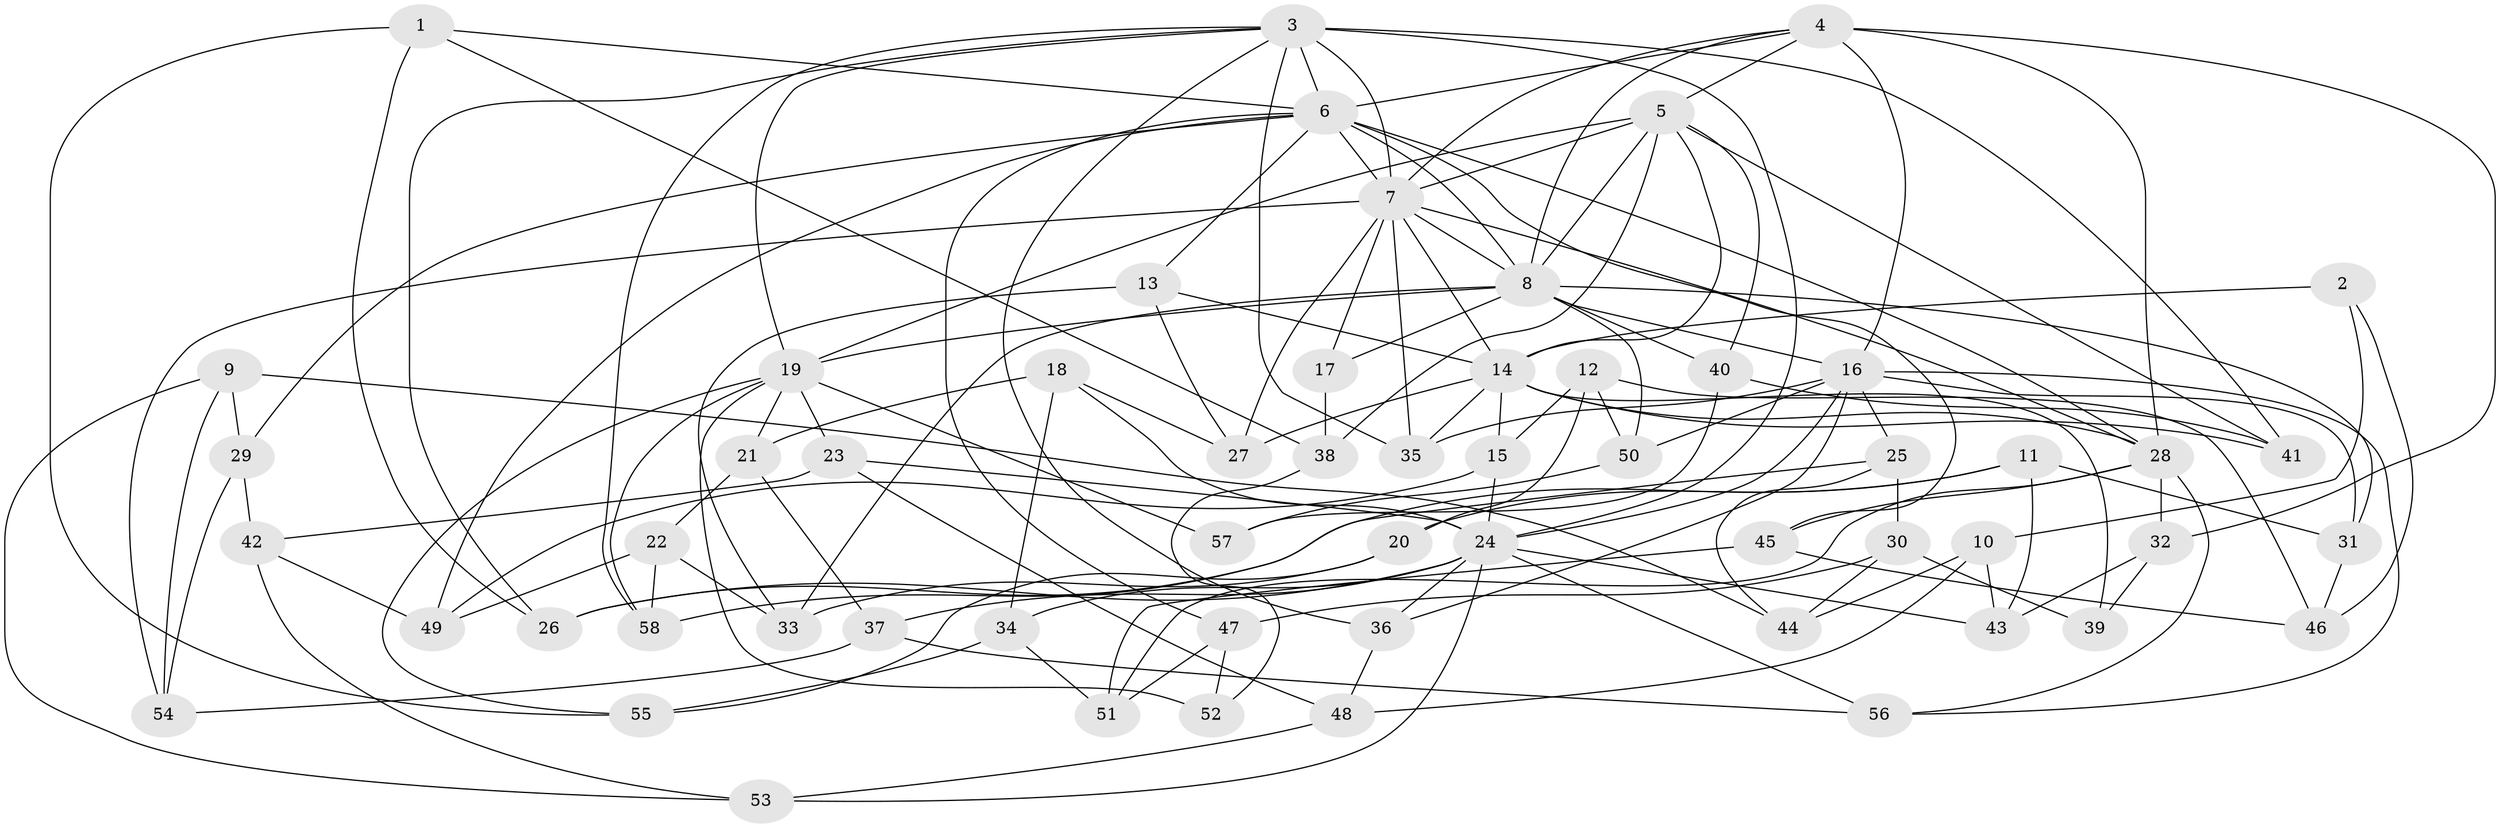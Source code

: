 // original degree distribution, {4: 1.0}
// Generated by graph-tools (version 1.1) at 2025/53/03/04/25 22:53:34]
// undirected, 58 vertices, 144 edges
graph export_dot {
  node [color=gray90,style=filled];
  1;
  2;
  3;
  4;
  5;
  6;
  7;
  8;
  9;
  10;
  11;
  12;
  13;
  14;
  15;
  16;
  17;
  18;
  19;
  20;
  21;
  22;
  23;
  24;
  25;
  26;
  27;
  28;
  29;
  30;
  31;
  32;
  33;
  34;
  35;
  36;
  37;
  38;
  39;
  40;
  41;
  42;
  43;
  44;
  45;
  46;
  47;
  48;
  49;
  50;
  51;
  52;
  53;
  54;
  55;
  56;
  57;
  58;
  1 -- 6 [weight=1.0];
  1 -- 26 [weight=1.0];
  1 -- 38 [weight=1.0];
  1 -- 55 [weight=1.0];
  2 -- 10 [weight=1.0];
  2 -- 14 [weight=2.0];
  2 -- 46 [weight=1.0];
  3 -- 6 [weight=2.0];
  3 -- 7 [weight=1.0];
  3 -- 19 [weight=1.0];
  3 -- 24 [weight=1.0];
  3 -- 26 [weight=1.0];
  3 -- 35 [weight=1.0];
  3 -- 36 [weight=1.0];
  3 -- 41 [weight=1.0];
  3 -- 58 [weight=1.0];
  4 -- 5 [weight=1.0];
  4 -- 6 [weight=1.0];
  4 -- 7 [weight=1.0];
  4 -- 8 [weight=1.0];
  4 -- 16 [weight=2.0];
  4 -- 28 [weight=1.0];
  4 -- 32 [weight=1.0];
  5 -- 7 [weight=1.0];
  5 -- 8 [weight=2.0];
  5 -- 14 [weight=1.0];
  5 -- 19 [weight=2.0];
  5 -- 38 [weight=1.0];
  5 -- 40 [weight=1.0];
  5 -- 41 [weight=1.0];
  6 -- 7 [weight=1.0];
  6 -- 8 [weight=1.0];
  6 -- 13 [weight=1.0];
  6 -- 28 [weight=1.0];
  6 -- 29 [weight=1.0];
  6 -- 45 [weight=1.0];
  6 -- 47 [weight=1.0];
  6 -- 49 [weight=1.0];
  7 -- 8 [weight=1.0];
  7 -- 14 [weight=1.0];
  7 -- 17 [weight=2.0];
  7 -- 27 [weight=1.0];
  7 -- 28 [weight=1.0];
  7 -- 35 [weight=1.0];
  7 -- 54 [weight=1.0];
  8 -- 16 [weight=1.0];
  8 -- 17 [weight=1.0];
  8 -- 19 [weight=1.0];
  8 -- 31 [weight=1.0];
  8 -- 33 [weight=1.0];
  8 -- 40 [weight=1.0];
  8 -- 50 [weight=1.0];
  9 -- 29 [weight=1.0];
  9 -- 44 [weight=1.0];
  9 -- 53 [weight=1.0];
  9 -- 54 [weight=1.0];
  10 -- 43 [weight=1.0];
  10 -- 44 [weight=1.0];
  10 -- 48 [weight=1.0];
  11 -- 20 [weight=1.0];
  11 -- 26 [weight=1.0];
  11 -- 31 [weight=1.0];
  11 -- 43 [weight=1.0];
  12 -- 15 [weight=1.0];
  12 -- 20 [weight=1.0];
  12 -- 46 [weight=1.0];
  12 -- 50 [weight=1.0];
  13 -- 14 [weight=1.0];
  13 -- 27 [weight=1.0];
  13 -- 33 [weight=1.0];
  14 -- 15 [weight=1.0];
  14 -- 27 [weight=1.0];
  14 -- 28 [weight=1.0];
  14 -- 35 [weight=1.0];
  14 -- 39 [weight=2.0];
  14 -- 41 [weight=1.0];
  15 -- 24 [weight=1.0];
  15 -- 49 [weight=1.0];
  16 -- 24 [weight=1.0];
  16 -- 25 [weight=1.0];
  16 -- 31 [weight=1.0];
  16 -- 35 [weight=1.0];
  16 -- 36 [weight=1.0];
  16 -- 50 [weight=1.0];
  16 -- 56 [weight=1.0];
  17 -- 38 [weight=1.0];
  18 -- 21 [weight=1.0];
  18 -- 24 [weight=1.0];
  18 -- 27 [weight=1.0];
  18 -- 34 [weight=1.0];
  19 -- 21 [weight=1.0];
  19 -- 23 [weight=1.0];
  19 -- 52 [weight=2.0];
  19 -- 55 [weight=1.0];
  19 -- 57 [weight=2.0];
  19 -- 58 [weight=1.0];
  20 -- 33 [weight=1.0];
  20 -- 55 [weight=1.0];
  21 -- 22 [weight=1.0];
  21 -- 37 [weight=1.0];
  22 -- 33 [weight=1.0];
  22 -- 49 [weight=1.0];
  22 -- 58 [weight=1.0];
  23 -- 24 [weight=1.0];
  23 -- 42 [weight=1.0];
  23 -- 48 [weight=1.0];
  24 -- 26 [weight=1.0];
  24 -- 34 [weight=1.0];
  24 -- 36 [weight=1.0];
  24 -- 37 [weight=1.0];
  24 -- 43 [weight=1.0];
  24 -- 53 [weight=1.0];
  24 -- 56 [weight=1.0];
  25 -- 30 [weight=1.0];
  25 -- 44 [weight=1.0];
  25 -- 58 [weight=1.0];
  28 -- 32 [weight=1.0];
  28 -- 45 [weight=1.0];
  28 -- 51 [weight=1.0];
  28 -- 56 [weight=1.0];
  29 -- 42 [weight=1.0];
  29 -- 54 [weight=1.0];
  30 -- 39 [weight=1.0];
  30 -- 44 [weight=1.0];
  30 -- 47 [weight=1.0];
  31 -- 46 [weight=1.0];
  32 -- 39 [weight=1.0];
  32 -- 43 [weight=1.0];
  34 -- 51 [weight=1.0];
  34 -- 55 [weight=1.0];
  36 -- 48 [weight=1.0];
  37 -- 54 [weight=1.0];
  37 -- 56 [weight=1.0];
  38 -- 52 [weight=1.0];
  40 -- 41 [weight=1.0];
  40 -- 57 [weight=1.0];
  42 -- 49 [weight=1.0];
  42 -- 53 [weight=1.0];
  45 -- 46 [weight=1.0];
  45 -- 51 [weight=1.0];
  47 -- 51 [weight=1.0];
  47 -- 52 [weight=1.0];
  48 -- 53 [weight=1.0];
  50 -- 57 [weight=1.0];
}
